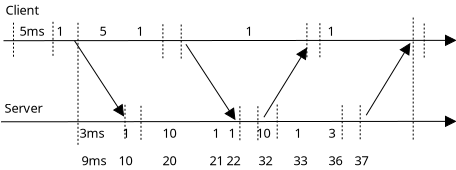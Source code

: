 <?xml version="1.0" encoding="UTF-8"?>
<dia:diagram xmlns:dia="http://www.lysator.liu.se/~alla/dia/">
  <dia:layer name="Background" visible="true">
    <dia:object type="Standard - Text" version="1" id="O0">
      <dia:attribute name="obj_pos">
        <dia:point val="4.2,1.7"/>
      </dia:attribute>
      <dia:attribute name="obj_bb">
        <dia:rectangle val="4.2,1.133;5.968,2.135"/>
      </dia:attribute>
      <dia:attribute name="text">
        <dia:composite type="text">
          <dia:attribute name="string">
            <dia:string>#Client#</dia:string>
          </dia:attribute>
          <dia:attribute name="font">
            <dia:font family="sans" style="0" name="Helvetica"/>
          </dia:attribute>
          <dia:attribute name="height">
            <dia:real val="0.8"/>
          </dia:attribute>
          <dia:attribute name="pos">
            <dia:point val="4.2,1.7"/>
          </dia:attribute>
          <dia:attribute name="color">
            <dia:color val="#000000"/>
          </dia:attribute>
          <dia:attribute name="alignment">
            <dia:enum val="0"/>
          </dia:attribute>
        </dia:composite>
      </dia:attribute>
      <dia:attribute name="valign">
        <dia:enum val="3"/>
      </dia:attribute>
    </dia:object>
    <dia:object type="Standard - Line" version="0" id="O1">
      <dia:attribute name="obj_pos">
        <dia:point val="4.1,3"/>
      </dia:attribute>
      <dia:attribute name="obj_bb">
        <dia:rectangle val="4.1,2.482;26.7,3.482"/>
      </dia:attribute>
      <dia:attribute name="conn_endpoints">
        <dia:point val="4.1,3"/>
        <dia:point val="26.7,2.982"/>
      </dia:attribute>
      <dia:attribute name="numcp">
        <dia:int val="1"/>
      </dia:attribute>
      <dia:attribute name="line_width">
        <dia:real val="0"/>
      </dia:attribute>
      <dia:attribute name="end_arrow">
        <dia:enum val="3"/>
      </dia:attribute>
      <dia:attribute name="end_arrow_length">
        <dia:real val="0.5"/>
      </dia:attribute>
      <dia:attribute name="end_arrow_width">
        <dia:real val="0.5"/>
      </dia:attribute>
    </dia:object>
    <dia:object type="Standard - Line" version="0" id="O2">
      <dia:attribute name="obj_pos">
        <dia:point val="3.975,7.055"/>
      </dia:attribute>
      <dia:attribute name="obj_bb">
        <dia:rectangle val="3.975,6.532;26.701,7.532"/>
      </dia:attribute>
      <dia:attribute name="conn_endpoints">
        <dia:point val="3.975,7.055"/>
        <dia:point val="26.7,7.032"/>
      </dia:attribute>
      <dia:attribute name="numcp">
        <dia:int val="1"/>
      </dia:attribute>
      <dia:attribute name="line_width">
        <dia:real val="0"/>
      </dia:attribute>
      <dia:attribute name="end_arrow">
        <dia:enum val="3"/>
      </dia:attribute>
      <dia:attribute name="end_arrow_length">
        <dia:real val="0.5"/>
      </dia:attribute>
      <dia:attribute name="end_arrow_width">
        <dia:real val="0.5"/>
      </dia:attribute>
    </dia:object>
    <dia:object type="Standard - Text" version="1" id="O3">
      <dia:attribute name="obj_pos">
        <dia:point val="4.15,6.6"/>
      </dia:attribute>
      <dia:attribute name="obj_bb">
        <dia:rectangle val="4.15,6.032;6.168,7.035"/>
      </dia:attribute>
      <dia:attribute name="text">
        <dia:composite type="text">
          <dia:attribute name="string">
            <dia:string>#Server#</dia:string>
          </dia:attribute>
          <dia:attribute name="font">
            <dia:font family="sans" style="0" name="Helvetica"/>
          </dia:attribute>
          <dia:attribute name="height">
            <dia:real val="0.8"/>
          </dia:attribute>
          <dia:attribute name="pos">
            <dia:point val="4.15,6.6"/>
          </dia:attribute>
          <dia:attribute name="color">
            <dia:color val="#000000"/>
          </dia:attribute>
          <dia:attribute name="alignment">
            <dia:enum val="0"/>
          </dia:attribute>
        </dia:composite>
      </dia:attribute>
      <dia:attribute name="valign">
        <dia:enum val="3"/>
      </dia:attribute>
    </dia:object>
    <dia:object type="Standard - Line" version="0" id="O4">
      <dia:attribute name="obj_pos">
        <dia:point val="4.6,2.1"/>
      </dia:attribute>
      <dia:attribute name="obj_bb">
        <dia:rectangle val="4.6,2.1;4.6,3.8"/>
      </dia:attribute>
      <dia:attribute name="conn_endpoints">
        <dia:point val="4.6,2.1"/>
        <dia:point val="4.6,3.8"/>
      </dia:attribute>
      <dia:attribute name="numcp">
        <dia:int val="1"/>
      </dia:attribute>
      <dia:attribute name="line_width">
        <dia:real val="0"/>
      </dia:attribute>
      <dia:attribute name="line_style">
        <dia:enum val="4"/>
      </dia:attribute>
    </dia:object>
    <dia:object type="Standard - Text" version="1" id="O5">
      <dia:attribute name="obj_pos">
        <dia:point val="4.9,2.75"/>
      </dia:attribute>
      <dia:attribute name="obj_bb">
        <dia:rectangle val="4.9,2.183;25.218,3.185"/>
      </dia:attribute>
      <dia:attribute name="text">
        <dia:composite type="text">
          <dia:attribute name="string">
            <dia:string>#5ms    1            5          1                                  1                         1#</dia:string>
          </dia:attribute>
          <dia:attribute name="font">
            <dia:font family="sans" style="0" name="Helvetica"/>
          </dia:attribute>
          <dia:attribute name="height">
            <dia:real val="0.8"/>
          </dia:attribute>
          <dia:attribute name="pos">
            <dia:point val="4.9,2.75"/>
          </dia:attribute>
          <dia:attribute name="color">
            <dia:color val="#000000"/>
          </dia:attribute>
          <dia:attribute name="alignment">
            <dia:enum val="0"/>
          </dia:attribute>
        </dia:composite>
      </dia:attribute>
      <dia:attribute name="valign">
        <dia:enum val="3"/>
      </dia:attribute>
    </dia:object>
    <dia:object type="Standard - Line" version="0" id="O6">
      <dia:attribute name="obj_pos">
        <dia:point val="7.65,3"/>
      </dia:attribute>
      <dia:attribute name="obj_bb">
        <dia:rectangle val="7.65,3;10.519,7.023"/>
      </dia:attribute>
      <dia:attribute name="conn_endpoints">
        <dia:point val="7.65,3"/>
        <dia:point val="10.1,6.75"/>
      </dia:attribute>
      <dia:attribute name="numcp">
        <dia:int val="1"/>
      </dia:attribute>
      <dia:attribute name="line_width">
        <dia:real val="0"/>
      </dia:attribute>
      <dia:attribute name="end_arrow">
        <dia:enum val="3"/>
      </dia:attribute>
      <dia:attribute name="end_arrow_length">
        <dia:real val="0.5"/>
      </dia:attribute>
      <dia:attribute name="end_arrow_width">
        <dia:real val="0.5"/>
      </dia:attribute>
    </dia:object>
    <dia:object type="Standard - Line" version="0" id="O7">
      <dia:attribute name="obj_pos">
        <dia:point val="6.575,2.055"/>
      </dia:attribute>
      <dia:attribute name="obj_bb">
        <dia:rectangle val="6.575,2.055;6.575,3.755"/>
      </dia:attribute>
      <dia:attribute name="conn_endpoints">
        <dia:point val="6.575,2.055"/>
        <dia:point val="6.575,3.755"/>
      </dia:attribute>
      <dia:attribute name="numcp">
        <dia:int val="1"/>
      </dia:attribute>
      <dia:attribute name="line_width">
        <dia:real val="0"/>
      </dia:attribute>
      <dia:attribute name="line_style">
        <dia:enum val="4"/>
      </dia:attribute>
    </dia:object>
    <dia:object type="Standard - Text" version="1" id="O8">
      <dia:attribute name="obj_pos">
        <dia:point val="7.9,7.85"/>
      </dia:attribute>
      <dia:attribute name="obj_bb">
        <dia:rectangle val="7.9,7.282;24.017,8.285"/>
      </dia:attribute>
      <dia:attribute name="text">
        <dia:composite type="text">
          <dia:attribute name="string">
            <dia:string>#3ms      1           10            1   1       10        1         3#</dia:string>
          </dia:attribute>
          <dia:attribute name="font">
            <dia:font family="sans" style="0" name="Helvetica"/>
          </dia:attribute>
          <dia:attribute name="height">
            <dia:real val="0.8"/>
          </dia:attribute>
          <dia:attribute name="pos">
            <dia:point val="7.9,7.85"/>
          </dia:attribute>
          <dia:attribute name="color">
            <dia:color val="#000000"/>
          </dia:attribute>
          <dia:attribute name="alignment">
            <dia:enum val="0"/>
          </dia:attribute>
        </dia:composite>
      </dia:attribute>
      <dia:attribute name="valign">
        <dia:enum val="3"/>
      </dia:attribute>
    </dia:object>
    <dia:object type="Standard - Line" version="0" id="O9">
      <dia:attribute name="obj_pos">
        <dia:point val="10.975,6.255"/>
      </dia:attribute>
      <dia:attribute name="obj_bb">
        <dia:rectangle val="10.975,6.255;10.975,7.955"/>
      </dia:attribute>
      <dia:attribute name="conn_endpoints">
        <dia:point val="10.975,6.255"/>
        <dia:point val="10.975,7.955"/>
      </dia:attribute>
      <dia:attribute name="numcp">
        <dia:int val="1"/>
      </dia:attribute>
      <dia:attribute name="line_width">
        <dia:real val="0"/>
      </dia:attribute>
      <dia:attribute name="line_style">
        <dia:enum val="4"/>
      </dia:attribute>
    </dia:object>
    <dia:object type="Standard - Line" version="0" id="O10">
      <dia:attribute name="obj_pos">
        <dia:point val="10.175,6.205"/>
      </dia:attribute>
      <dia:attribute name="obj_bb">
        <dia:rectangle val="10.175,6.205;10.175,7.905"/>
      </dia:attribute>
      <dia:attribute name="conn_endpoints">
        <dia:point val="10.175,6.205"/>
        <dia:point val="10.175,7.905"/>
      </dia:attribute>
      <dia:attribute name="numcp">
        <dia:int val="1"/>
      </dia:attribute>
      <dia:attribute name="line_width">
        <dia:real val="0"/>
      </dia:attribute>
      <dia:attribute name="line_style">
        <dia:enum val="4"/>
      </dia:attribute>
    </dia:object>
    <dia:object type="Standard - Line" version="0" id="O11">
      <dia:attribute name="obj_pos">
        <dia:point val="7.825,2.105"/>
      </dia:attribute>
      <dia:attribute name="obj_bb">
        <dia:rectangle val="7.825,2.105;7.825,8.255"/>
      </dia:attribute>
      <dia:attribute name="conn_endpoints">
        <dia:point val="7.825,2.105"/>
        <dia:point val="7.825,8.255"/>
      </dia:attribute>
      <dia:attribute name="numcp">
        <dia:int val="1"/>
      </dia:attribute>
      <dia:attribute name="line_width">
        <dia:real val="0"/>
      </dia:attribute>
      <dia:attribute name="line_style">
        <dia:enum val="4"/>
      </dia:attribute>
    </dia:object>
    <dia:object type="Standard - Line" version="0" id="O12">
      <dia:attribute name="obj_pos">
        <dia:point val="12.07,2.178"/>
      </dia:attribute>
      <dia:attribute name="obj_bb">
        <dia:rectangle val="12.07,2.178;12.07,3.877"/>
      </dia:attribute>
      <dia:attribute name="conn_endpoints">
        <dia:point val="12.07,2.178"/>
        <dia:point val="12.07,3.877"/>
      </dia:attribute>
      <dia:attribute name="numcp">
        <dia:int val="1"/>
      </dia:attribute>
      <dia:attribute name="line_width">
        <dia:real val="0"/>
      </dia:attribute>
      <dia:attribute name="line_style">
        <dia:enum val="4"/>
      </dia:attribute>
    </dia:object>
    <dia:object type="Standard - Line" version="0" id="O13">
      <dia:attribute name="obj_pos">
        <dia:point val="13.22,3.178"/>
      </dia:attribute>
      <dia:attribute name="obj_bb">
        <dia:rectangle val="13.22,3.178;16.089,7.201"/>
      </dia:attribute>
      <dia:attribute name="conn_endpoints">
        <dia:point val="13.22,3.178"/>
        <dia:point val="15.67,6.928"/>
      </dia:attribute>
      <dia:attribute name="numcp">
        <dia:int val="1"/>
      </dia:attribute>
      <dia:attribute name="line_width">
        <dia:real val="0"/>
      </dia:attribute>
      <dia:attribute name="end_arrow">
        <dia:enum val="3"/>
      </dia:attribute>
      <dia:attribute name="end_arrow_length">
        <dia:real val="0.5"/>
      </dia:attribute>
      <dia:attribute name="end_arrow_width">
        <dia:real val="0.5"/>
      </dia:attribute>
    </dia:object>
    <dia:object type="Standard - Line" version="0" id="O14">
      <dia:attribute name="obj_pos">
        <dia:point val="15.92,6.277"/>
      </dia:attribute>
      <dia:attribute name="obj_bb">
        <dia:rectangle val="15.92,6.277;15.92,7.978"/>
      </dia:attribute>
      <dia:attribute name="conn_endpoints">
        <dia:point val="15.92,6.277"/>
        <dia:point val="15.92,7.978"/>
      </dia:attribute>
      <dia:attribute name="numcp">
        <dia:int val="1"/>
      </dia:attribute>
      <dia:attribute name="line_width">
        <dia:real val="0"/>
      </dia:attribute>
      <dia:attribute name="line_style">
        <dia:enum val="4"/>
      </dia:attribute>
    </dia:object>
    <dia:object type="Standard - Line" version="0" id="O15">
      <dia:attribute name="obj_pos">
        <dia:point val="16.82,6.277"/>
      </dia:attribute>
      <dia:attribute name="obj_bb">
        <dia:rectangle val="16.82,6.277;16.82,7.978"/>
      </dia:attribute>
      <dia:attribute name="conn_endpoints">
        <dia:point val="16.82,6.277"/>
        <dia:point val="16.82,7.978"/>
      </dia:attribute>
      <dia:attribute name="numcp">
        <dia:int val="1"/>
      </dia:attribute>
      <dia:attribute name="line_width">
        <dia:real val="0"/>
      </dia:attribute>
      <dia:attribute name="line_style">
        <dia:enum val="4"/>
      </dia:attribute>
    </dia:object>
    <dia:object type="Standard - Line" version="0" id="O16">
      <dia:attribute name="obj_pos">
        <dia:point val="17.12,6.827"/>
      </dia:attribute>
      <dia:attribute name="obj_bb">
        <dia:rectangle val="17.12,3.12;19.675,6.827"/>
      </dia:attribute>
      <dia:attribute name="conn_endpoints">
        <dia:point val="17.12,6.827"/>
        <dia:point val="19.25,3.382"/>
      </dia:attribute>
      <dia:attribute name="numcp">
        <dia:int val="1"/>
      </dia:attribute>
      <dia:attribute name="line_width">
        <dia:real val="0"/>
      </dia:attribute>
      <dia:attribute name="end_arrow">
        <dia:enum val="3"/>
      </dia:attribute>
      <dia:attribute name="end_arrow_length">
        <dia:real val="0.5"/>
      </dia:attribute>
      <dia:attribute name="end_arrow_width">
        <dia:real val="0.5"/>
      </dia:attribute>
    </dia:object>
    <dia:object type="Standard - Line" version="0" id="O17">
      <dia:attribute name="obj_pos">
        <dia:point val="19.27,2.127"/>
      </dia:attribute>
      <dia:attribute name="obj_bb">
        <dia:rectangle val="19.27,2.127;19.27,3.828"/>
      </dia:attribute>
      <dia:attribute name="conn_endpoints">
        <dia:point val="19.27,2.127"/>
        <dia:point val="19.27,3.828"/>
      </dia:attribute>
      <dia:attribute name="numcp">
        <dia:int val="1"/>
      </dia:attribute>
      <dia:attribute name="line_width">
        <dia:real val="0"/>
      </dia:attribute>
      <dia:attribute name="line_style">
        <dia:enum val="4"/>
      </dia:attribute>
    </dia:object>
    <dia:object type="Standard - Line" version="0" id="O18">
      <dia:attribute name="obj_pos">
        <dia:point val="19.92,2.127"/>
      </dia:attribute>
      <dia:attribute name="obj_bb">
        <dia:rectangle val="19.92,2.127;19.92,3.828"/>
      </dia:attribute>
      <dia:attribute name="conn_endpoints">
        <dia:point val="19.92,2.127"/>
        <dia:point val="19.92,3.828"/>
      </dia:attribute>
      <dia:attribute name="numcp">
        <dia:int val="1"/>
      </dia:attribute>
      <dia:attribute name="line_width">
        <dia:real val="0"/>
      </dia:attribute>
      <dia:attribute name="line_style">
        <dia:enum val="4"/>
      </dia:attribute>
    </dia:object>
    <dia:object type="Standard - Line" version="0" id="O19">
      <dia:attribute name="obj_pos">
        <dia:point val="17.785,6.192"/>
      </dia:attribute>
      <dia:attribute name="obj_bb">
        <dia:rectangle val="17.785,6.192;17.785,7.893"/>
      </dia:attribute>
      <dia:attribute name="conn_endpoints">
        <dia:point val="17.785,6.192"/>
        <dia:point val="17.785,7.893"/>
      </dia:attribute>
      <dia:attribute name="numcp">
        <dia:int val="1"/>
      </dia:attribute>
      <dia:attribute name="line_width">
        <dia:real val="0"/>
      </dia:attribute>
      <dia:attribute name="line_style">
        <dia:enum val="4"/>
      </dia:attribute>
    </dia:object>
    <dia:object type="Standard - Line" version="0" id="O20">
      <dia:attribute name="obj_pos">
        <dia:point val="21.035,6.228"/>
      </dia:attribute>
      <dia:attribute name="obj_bb">
        <dia:rectangle val="21.035,6.228;21.035,7.928"/>
      </dia:attribute>
      <dia:attribute name="conn_endpoints">
        <dia:point val="21.035,6.228"/>
        <dia:point val="21.035,7.928"/>
      </dia:attribute>
      <dia:attribute name="numcp">
        <dia:int val="1"/>
      </dia:attribute>
      <dia:attribute name="line_width">
        <dia:real val="0"/>
      </dia:attribute>
      <dia:attribute name="line_style">
        <dia:enum val="4"/>
      </dia:attribute>
    </dia:object>
    <dia:object type="Standard - Line" version="0" id="O21">
      <dia:attribute name="obj_pos">
        <dia:point val="21.935,6.228"/>
      </dia:attribute>
      <dia:attribute name="obj_bb">
        <dia:rectangle val="21.935,6.228;21.935,7.928"/>
      </dia:attribute>
      <dia:attribute name="conn_endpoints">
        <dia:point val="21.935,6.228"/>
        <dia:point val="21.935,7.928"/>
      </dia:attribute>
      <dia:attribute name="numcp">
        <dia:int val="1"/>
      </dia:attribute>
      <dia:attribute name="line_width">
        <dia:real val="0"/>
      </dia:attribute>
      <dia:attribute name="line_style">
        <dia:enum val="4"/>
      </dia:attribute>
    </dia:object>
    <dia:object type="Standard - Line" version="0" id="O22">
      <dia:attribute name="obj_pos">
        <dia:point val="22.235,6.728"/>
      </dia:attribute>
      <dia:attribute name="obj_bb">
        <dia:rectangle val="22.235,2.895;24.842,6.728"/>
      </dia:attribute>
      <dia:attribute name="conn_endpoints">
        <dia:point val="22.235,6.728"/>
        <dia:point val="24.415,3.155"/>
      </dia:attribute>
      <dia:attribute name="numcp">
        <dia:int val="1"/>
      </dia:attribute>
      <dia:attribute name="line_width">
        <dia:real val="0"/>
      </dia:attribute>
      <dia:attribute name="end_arrow">
        <dia:enum val="3"/>
      </dia:attribute>
      <dia:attribute name="end_arrow_length">
        <dia:real val="0.5"/>
      </dia:attribute>
      <dia:attribute name="end_arrow_width">
        <dia:real val="0.5"/>
      </dia:attribute>
    </dia:object>
    <dia:object type="Standard - Line" version="0" id="O23">
      <dia:attribute name="obj_pos">
        <dia:point val="25.135,2.143"/>
      </dia:attribute>
      <dia:attribute name="obj_bb">
        <dia:rectangle val="25.135,2.143;25.135,3.842"/>
      </dia:attribute>
      <dia:attribute name="conn_endpoints">
        <dia:point val="25.135,2.143"/>
        <dia:point val="25.135,3.842"/>
      </dia:attribute>
      <dia:attribute name="numcp">
        <dia:int val="1"/>
      </dia:attribute>
      <dia:attribute name="line_width">
        <dia:real val="0"/>
      </dia:attribute>
      <dia:attribute name="line_style">
        <dia:enum val="4"/>
      </dia:attribute>
    </dia:object>
    <dia:object type="Standard - Line" version="0" id="O24">
      <dia:attribute name="obj_pos">
        <dia:point val="12.985,2.192"/>
      </dia:attribute>
      <dia:attribute name="obj_bb">
        <dia:rectangle val="12.985,2.192;12.985,3.893"/>
      </dia:attribute>
      <dia:attribute name="conn_endpoints">
        <dia:point val="12.985,2.192"/>
        <dia:point val="12.985,3.893"/>
      </dia:attribute>
      <dia:attribute name="numcp">
        <dia:int val="1"/>
      </dia:attribute>
      <dia:attribute name="line_width">
        <dia:real val="0"/>
      </dia:attribute>
      <dia:attribute name="line_style">
        <dia:enum val="4"/>
      </dia:attribute>
    </dia:object>
    <dia:object type="Standard - Text" version="1" id="O25">
      <dia:attribute name="obj_pos">
        <dia:point val="7.85,9.232"/>
      </dia:attribute>
      <dia:attribute name="obj_bb">
        <dia:rectangle val="7.85,8.665;25.767,9.668"/>
      </dia:attribute>
      <dia:attribute name="text">
        <dia:composite type="text">
          <dia:attribute name="string">
            <dia:string># 9ms    10          20           21 22      32       33       36    37#</dia:string>
          </dia:attribute>
          <dia:attribute name="font">
            <dia:font family="sans" style="0" name="Helvetica"/>
          </dia:attribute>
          <dia:attribute name="height">
            <dia:real val="0.8"/>
          </dia:attribute>
          <dia:attribute name="pos">
            <dia:point val="7.85,9.232"/>
          </dia:attribute>
          <dia:attribute name="color">
            <dia:color val="#000000"/>
          </dia:attribute>
          <dia:attribute name="alignment">
            <dia:enum val="0"/>
          </dia:attribute>
        </dia:composite>
      </dia:attribute>
      <dia:attribute name="valign">
        <dia:enum val="3"/>
      </dia:attribute>
    </dia:object>
    <dia:object type="Standard - Line" version="0" id="O26">
      <dia:attribute name="obj_pos">
        <dia:point val="24.585,1.843"/>
      </dia:attribute>
      <dia:attribute name="obj_bb">
        <dia:rectangle val="24.585,1.843;24.585,7.992"/>
      </dia:attribute>
      <dia:attribute name="conn_endpoints">
        <dia:point val="24.585,1.843"/>
        <dia:point val="24.585,7.992"/>
      </dia:attribute>
      <dia:attribute name="numcp">
        <dia:int val="1"/>
      </dia:attribute>
      <dia:attribute name="line_width">
        <dia:real val="0"/>
      </dia:attribute>
      <dia:attribute name="line_style">
        <dia:enum val="4"/>
      </dia:attribute>
    </dia:object>
  </dia:layer>
</dia:diagram>
